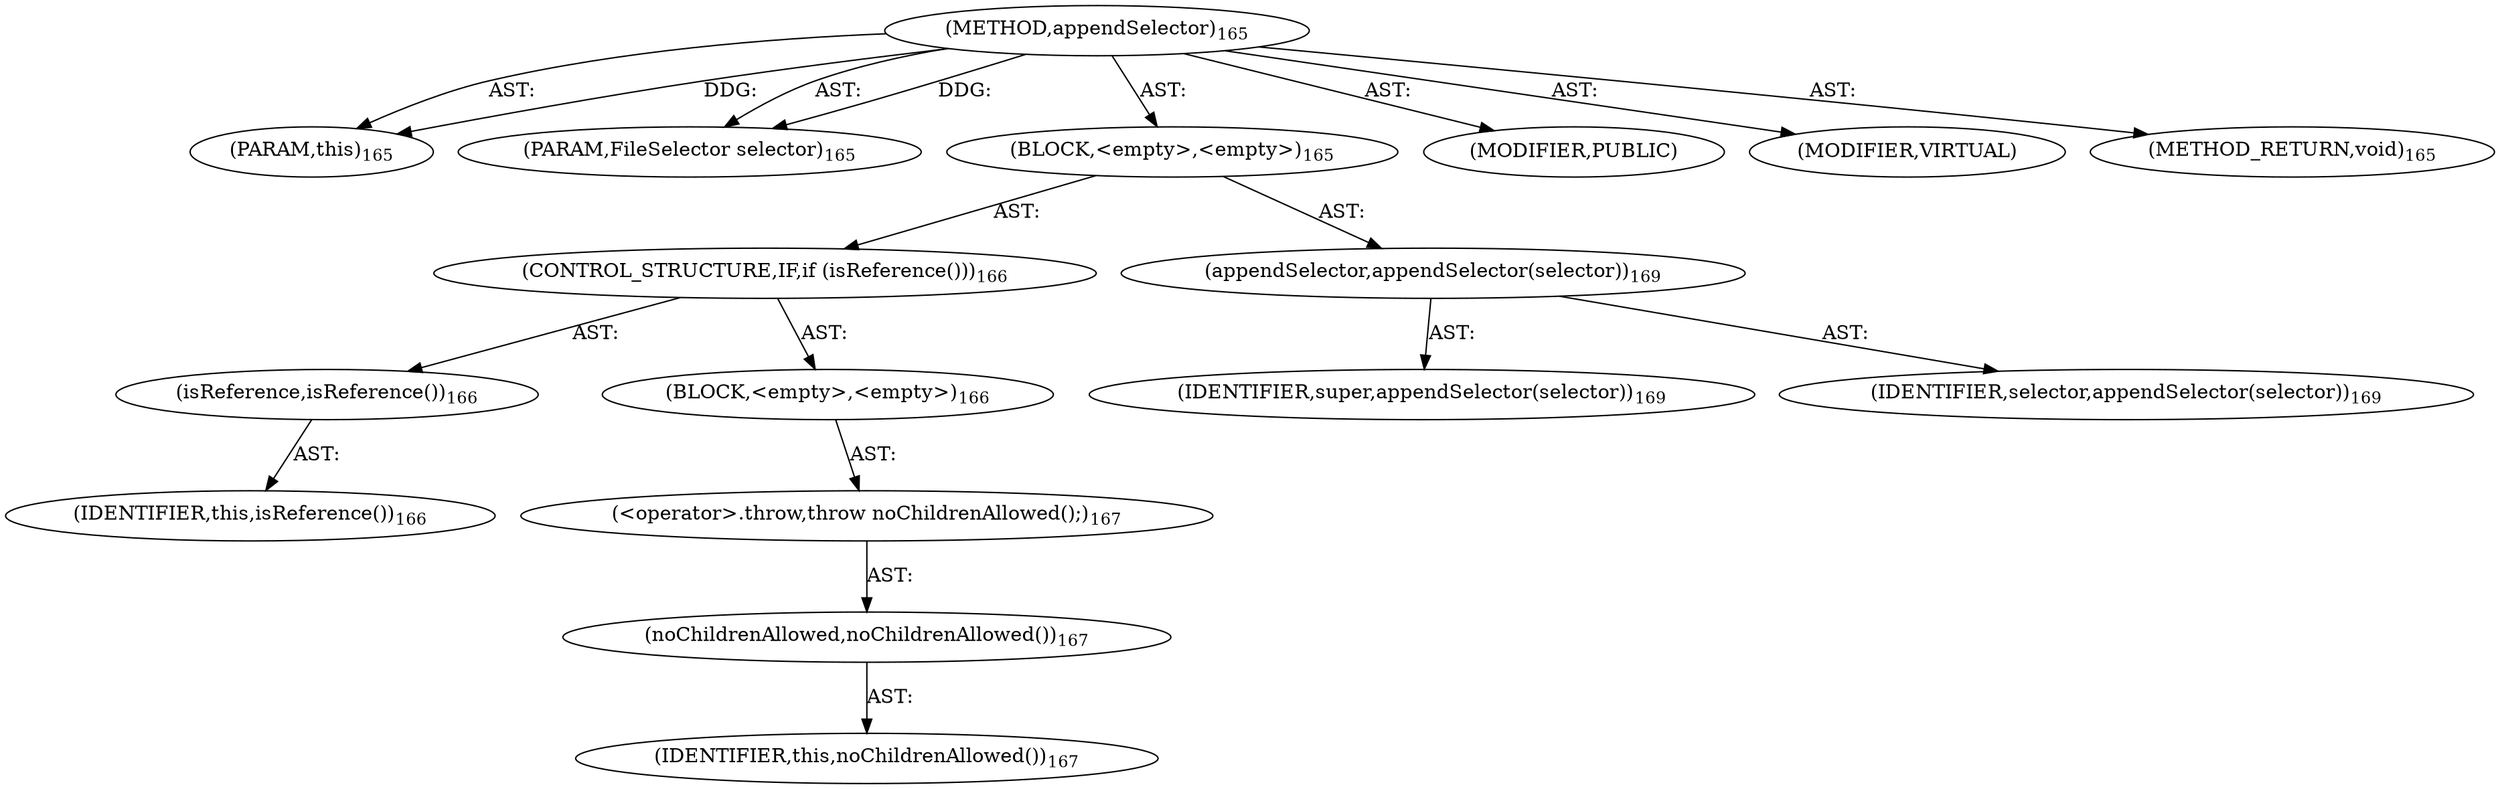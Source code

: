 digraph "appendSelector" {  
"111669149703" [label = <(METHOD,appendSelector)<SUB>165</SUB>> ]
"115964116998" [label = <(PARAM,this)<SUB>165</SUB>> ]
"115964117006" [label = <(PARAM,FileSelector selector)<SUB>165</SUB>> ]
"25769803790" [label = <(BLOCK,&lt;empty&gt;,&lt;empty&gt;)<SUB>165</SUB>> ]
"47244640263" [label = <(CONTROL_STRUCTURE,IF,if (isReference()))<SUB>166</SUB>> ]
"30064771112" [label = <(isReference,isReference())<SUB>166</SUB>> ]
"68719476747" [label = <(IDENTIFIER,this,isReference())<SUB>166</SUB>> ]
"25769803791" [label = <(BLOCK,&lt;empty&gt;,&lt;empty&gt;)<SUB>166</SUB>> ]
"30064771113" [label = <(&lt;operator&gt;.throw,throw noChildrenAllowed();)<SUB>167</SUB>> ]
"30064771114" [label = <(noChildrenAllowed,noChildrenAllowed())<SUB>167</SUB>> ]
"68719476748" [label = <(IDENTIFIER,this,noChildrenAllowed())<SUB>167</SUB>> ]
"30064771115" [label = <(appendSelector,appendSelector(selector))<SUB>169</SUB>> ]
"68719476782" [label = <(IDENTIFIER,super,appendSelector(selector))<SUB>169</SUB>> ]
"68719476783" [label = <(IDENTIFIER,selector,appendSelector(selector))<SUB>169</SUB>> ]
"133143986192" [label = <(MODIFIER,PUBLIC)> ]
"133143986193" [label = <(MODIFIER,VIRTUAL)> ]
"128849018887" [label = <(METHOD_RETURN,void)<SUB>165</SUB>> ]
  "111669149703" -> "115964116998"  [ label = "AST: "] 
  "111669149703" -> "115964117006"  [ label = "AST: "] 
  "111669149703" -> "25769803790"  [ label = "AST: "] 
  "111669149703" -> "133143986192"  [ label = "AST: "] 
  "111669149703" -> "133143986193"  [ label = "AST: "] 
  "111669149703" -> "128849018887"  [ label = "AST: "] 
  "25769803790" -> "47244640263"  [ label = "AST: "] 
  "25769803790" -> "30064771115"  [ label = "AST: "] 
  "47244640263" -> "30064771112"  [ label = "AST: "] 
  "47244640263" -> "25769803791"  [ label = "AST: "] 
  "30064771112" -> "68719476747"  [ label = "AST: "] 
  "25769803791" -> "30064771113"  [ label = "AST: "] 
  "30064771113" -> "30064771114"  [ label = "AST: "] 
  "30064771114" -> "68719476748"  [ label = "AST: "] 
  "30064771115" -> "68719476782"  [ label = "AST: "] 
  "30064771115" -> "68719476783"  [ label = "AST: "] 
  "111669149703" -> "115964116998"  [ label = "DDG: "] 
  "111669149703" -> "115964117006"  [ label = "DDG: "] 
}
